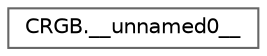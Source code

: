 digraph "Graphical Class Hierarchy"
{
 // INTERACTIVE_SVG=YES
 // LATEX_PDF_SIZE
  bgcolor="transparent";
  edge [fontname=Helvetica,fontsize=10,labelfontname=Helvetica,labelfontsize=10];
  node [fontname=Helvetica,fontsize=10,shape=box,height=0.2,width=0.4];
  rankdir="LR";
  Node0 [id="Node000000",label="CRGB.__unnamed0__",height=0.2,width=0.4,color="grey40", fillcolor="white", style="filled",URL="$db/dd1/crgb_8h.html#d1/dc8/union_c_r_g_b_8____unnamed0____",tooltip=" "];
}

